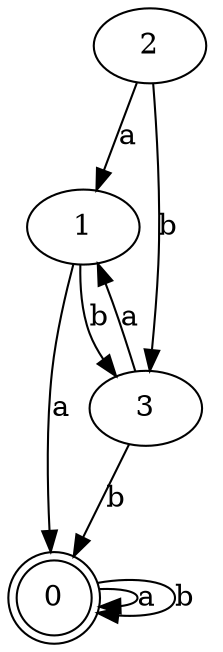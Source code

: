 digraph min_dfa {
	0 [label=0]
	1 [label=1]
	2 [label=2]
	3 [label=3]
	0 [label=0 shape=doublecircle]
	2 -> 1 [label=a]
	3 -> 0 [label=b]
	3 -> 1 [label=a]
	1 -> 0 [label=a]
	0 -> 0 [label=a]
	2 -> 3 [label=b]
	0 -> 0 [label=b]
	1 -> 3 [label=b]
}
